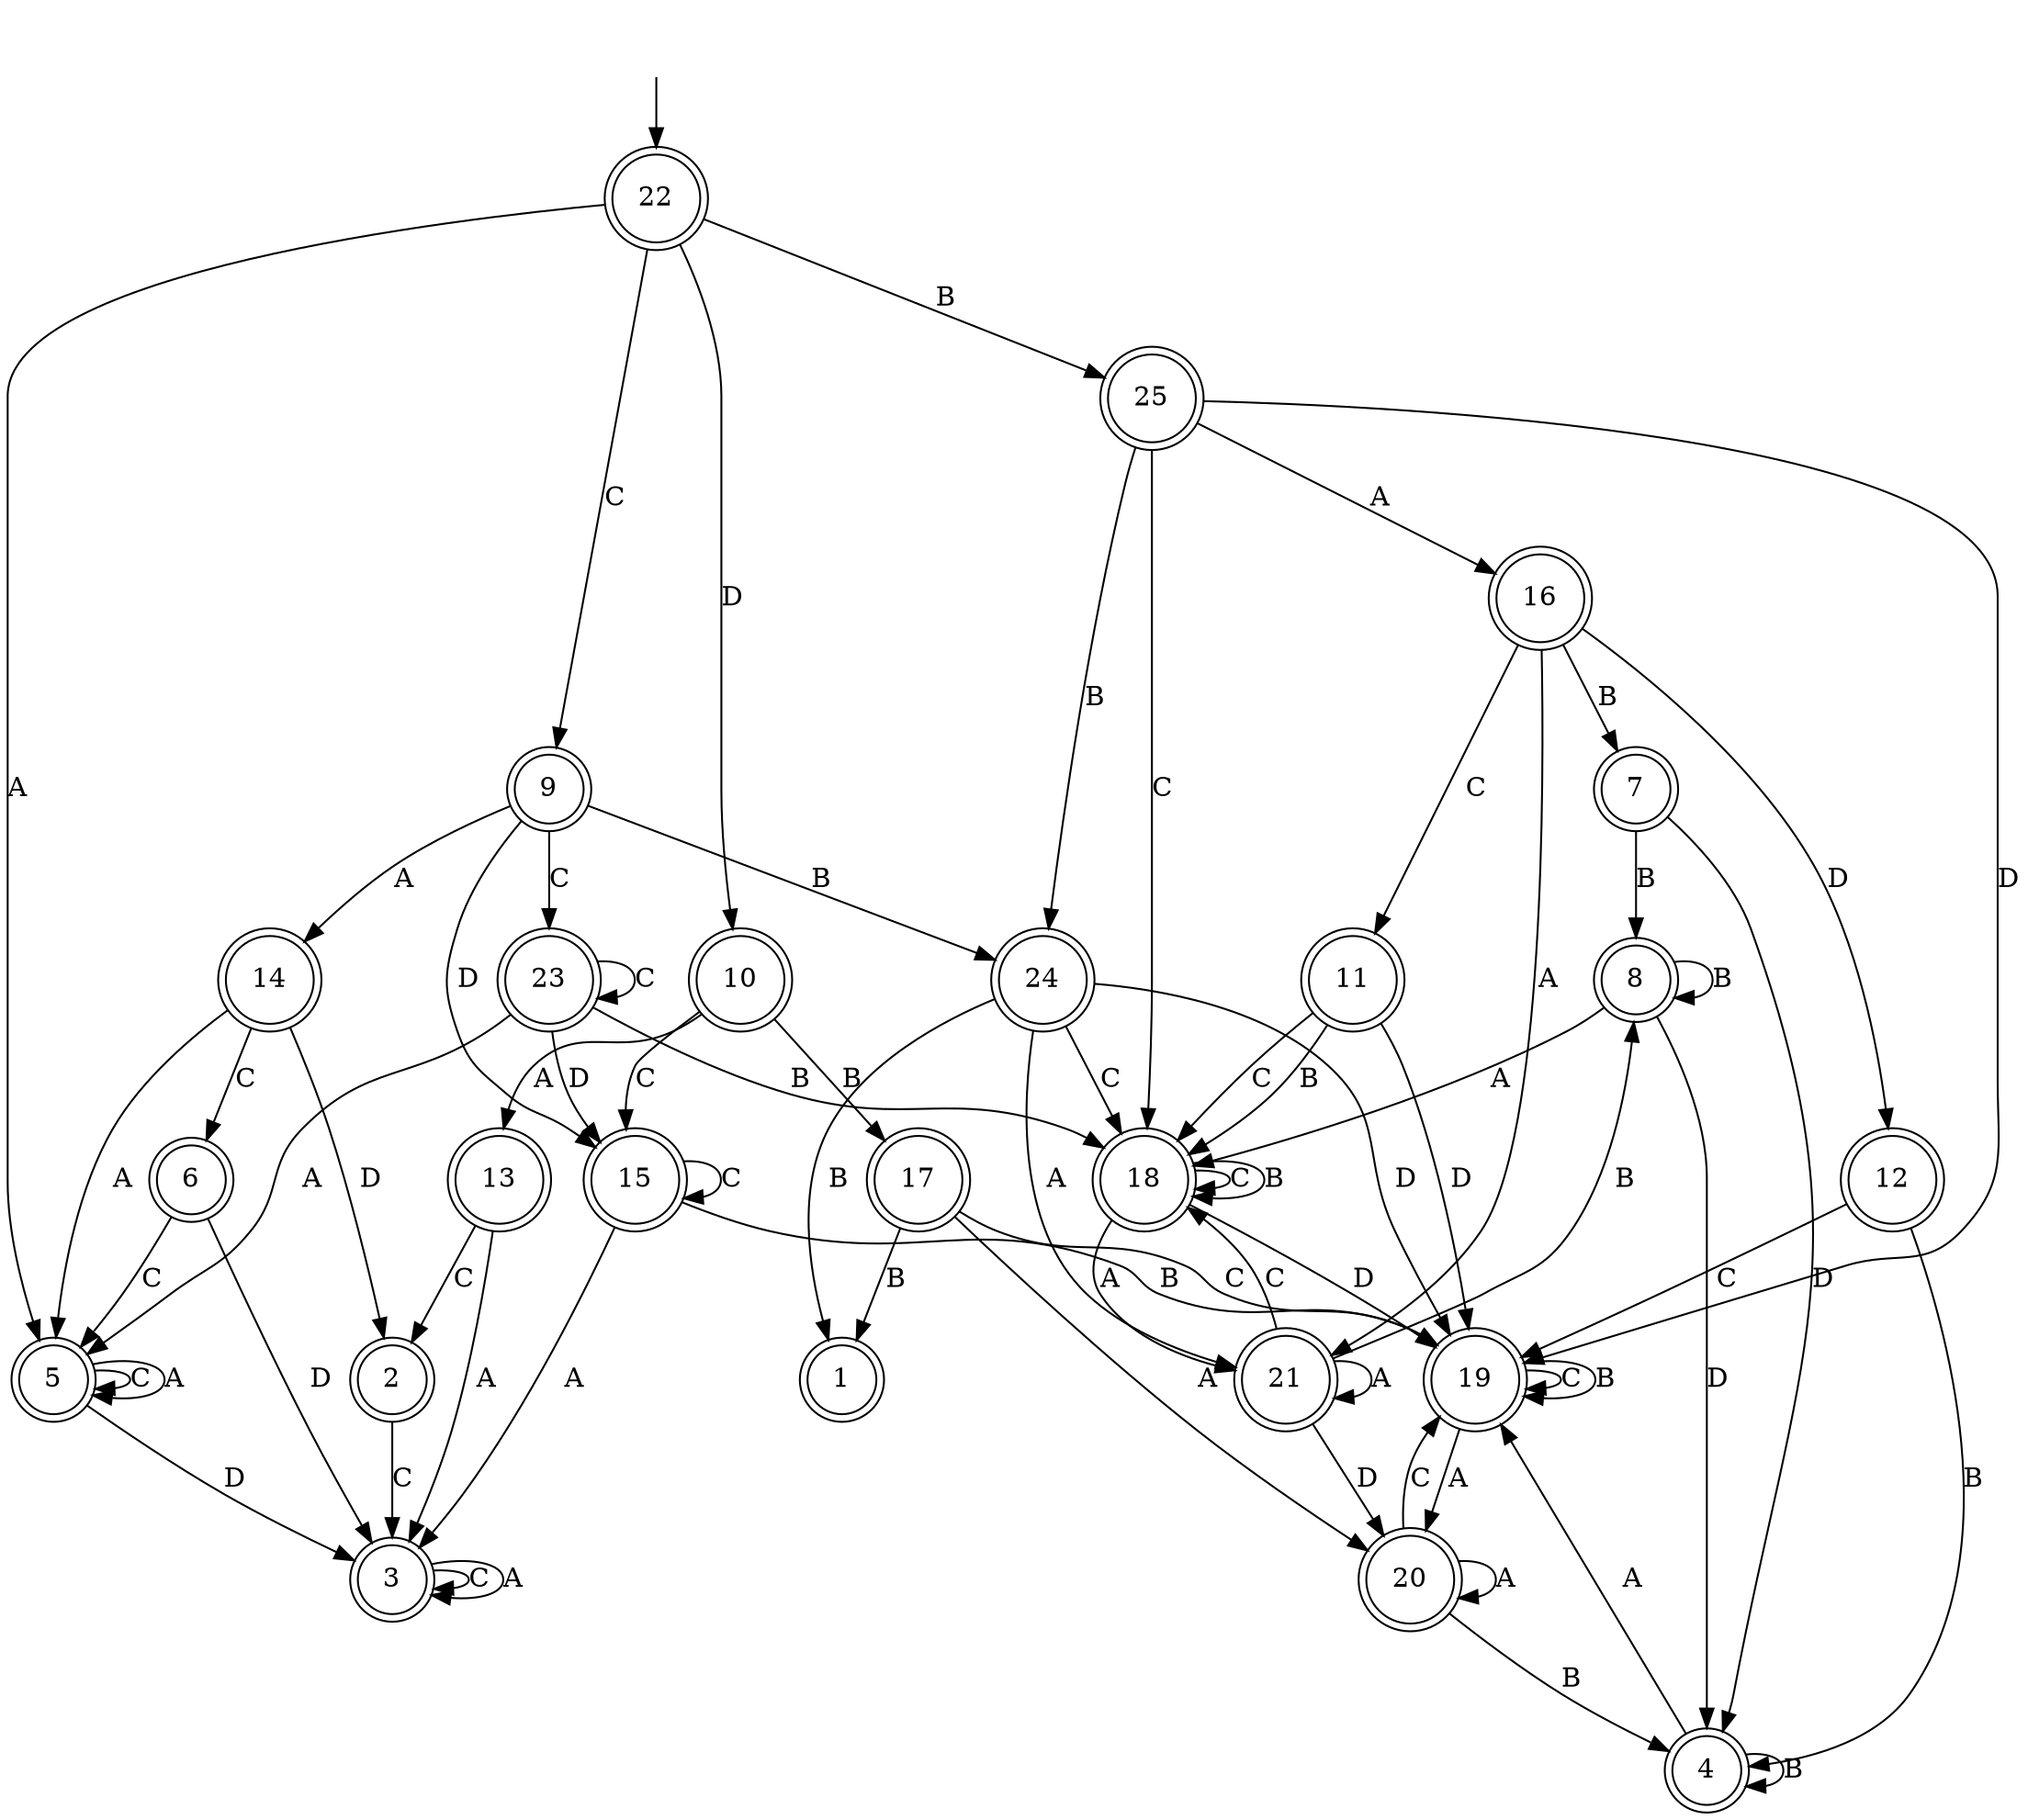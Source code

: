 digraph "2_all_except_m" {
1 [label="1", shape=doublecircle];
2 [label="2", shape=doublecircle];
3 [label="3", shape=doublecircle];
4 [label="4", shape=doublecircle];
5 [label="5", shape=doublecircle];
6 [label="6", shape=doublecircle];
7 [label="7", shape=doublecircle];
8 [label="8", shape=doublecircle];
9 [label="9", shape=doublecircle];
10 [label="10", shape=doublecircle];
11 [label="11", shape=doublecircle];
12 [label="12", shape=doublecircle];
13 [label="13", shape=doublecircle];
14 [label="14", shape=doublecircle];
15 [label="15", shape=doublecircle];
16 [label="16", shape=doublecircle];
17 [label="17", shape=doublecircle];
18 [label="18", shape=doublecircle];
19 [label="19", shape=doublecircle];
20 [label="20", shape=doublecircle];
21 [label="21", shape=doublecircle];
22 [label="22", shape=doublecircle];
23 [label="23", shape=doublecircle];
24 [label="24", shape=doublecircle];
25 [label="25", shape=doublecircle];
2 -> 3  [label="C"];
3 -> 3  [label="C"];
3 -> 3  [label="A"];
4 -> 19  [label="A"];
4 -> 4  [label="B"];
5 -> 5  [label="C"];
5 -> 5  [label="A"];
5 -> 3  [label="D"];
6 -> 5  [label="C"];
6 -> 3  [label="D"];
7 -> 4  [label="D"];
7 -> 8  [label="B"];
8 -> 18  [label="A"];
8 -> 4  [label="D"];
8 -> 8  [label="B"];
9 -> 23  [label="C"];
9 -> 14  [label="A"];
9 -> 15  [label="D"];
9 -> 24  [label="B"];
10 -> 15  [label="C"];
10 -> 13  [label="A"];
10 -> 17  [label="B"];
11 -> 18  [label="C"];
11 -> 19  [label="D"];
11 -> 18  [label="B"];
12 -> 19  [label="C"];
12 -> 4  [label="B"];
13 -> 2  [label="C"];
13 -> 3  [label="A"];
14 -> 6  [label="C"];
14 -> 5  [label="A"];
14 -> 2  [label="D"];
15 -> 15  [label="C"];
15 -> 3  [label="A"];
15 -> 19  [label="B"];
16 -> 11  [label="C"];
16 -> 21  [label="A"];
16 -> 12  [label="D"];
16 -> 7  [label="B"];
17 -> 19  [label="C"];
17 -> 20  [label="A"];
17 -> 1  [label="B"];
18 -> 18  [label="C"];
18 -> 21  [label="A"];
18 -> 19  [label="D"];
18 -> 18  [label="B"];
19 -> 19  [label="C"];
19 -> 20  [label="A"];
19 -> 19  [label="B"];
20 -> 19  [label="C"];
20 -> 20  [label="A"];
20 -> 4  [label="B"];
21 -> 18  [label="C"];
21 -> 21  [label="A"];
21 -> 20  [label="D"];
21 -> 8  [label="B"];
22 -> 9  [label="C"];
22 -> 5  [label="A"];
22 -> 10  [label="D"];
22 -> 25  [label="B"];
23 -> 23  [label="C"];
23 -> 5  [label="A"];
23 -> 15  [label="D"];
23 -> 18  [label="B"];
24 -> 18  [label="C"];
24 -> 21  [label="A"];
24 -> 19  [label="D"];
24 -> 1  [label="B"];
25 -> 18  [label="C"];
25 -> 16  [label="A"];
25 -> 19  [label="D"];
25 -> 24  [label="B"];
__start0 [label="", shape=none];
__start0 -> 22  [label=""];
}
